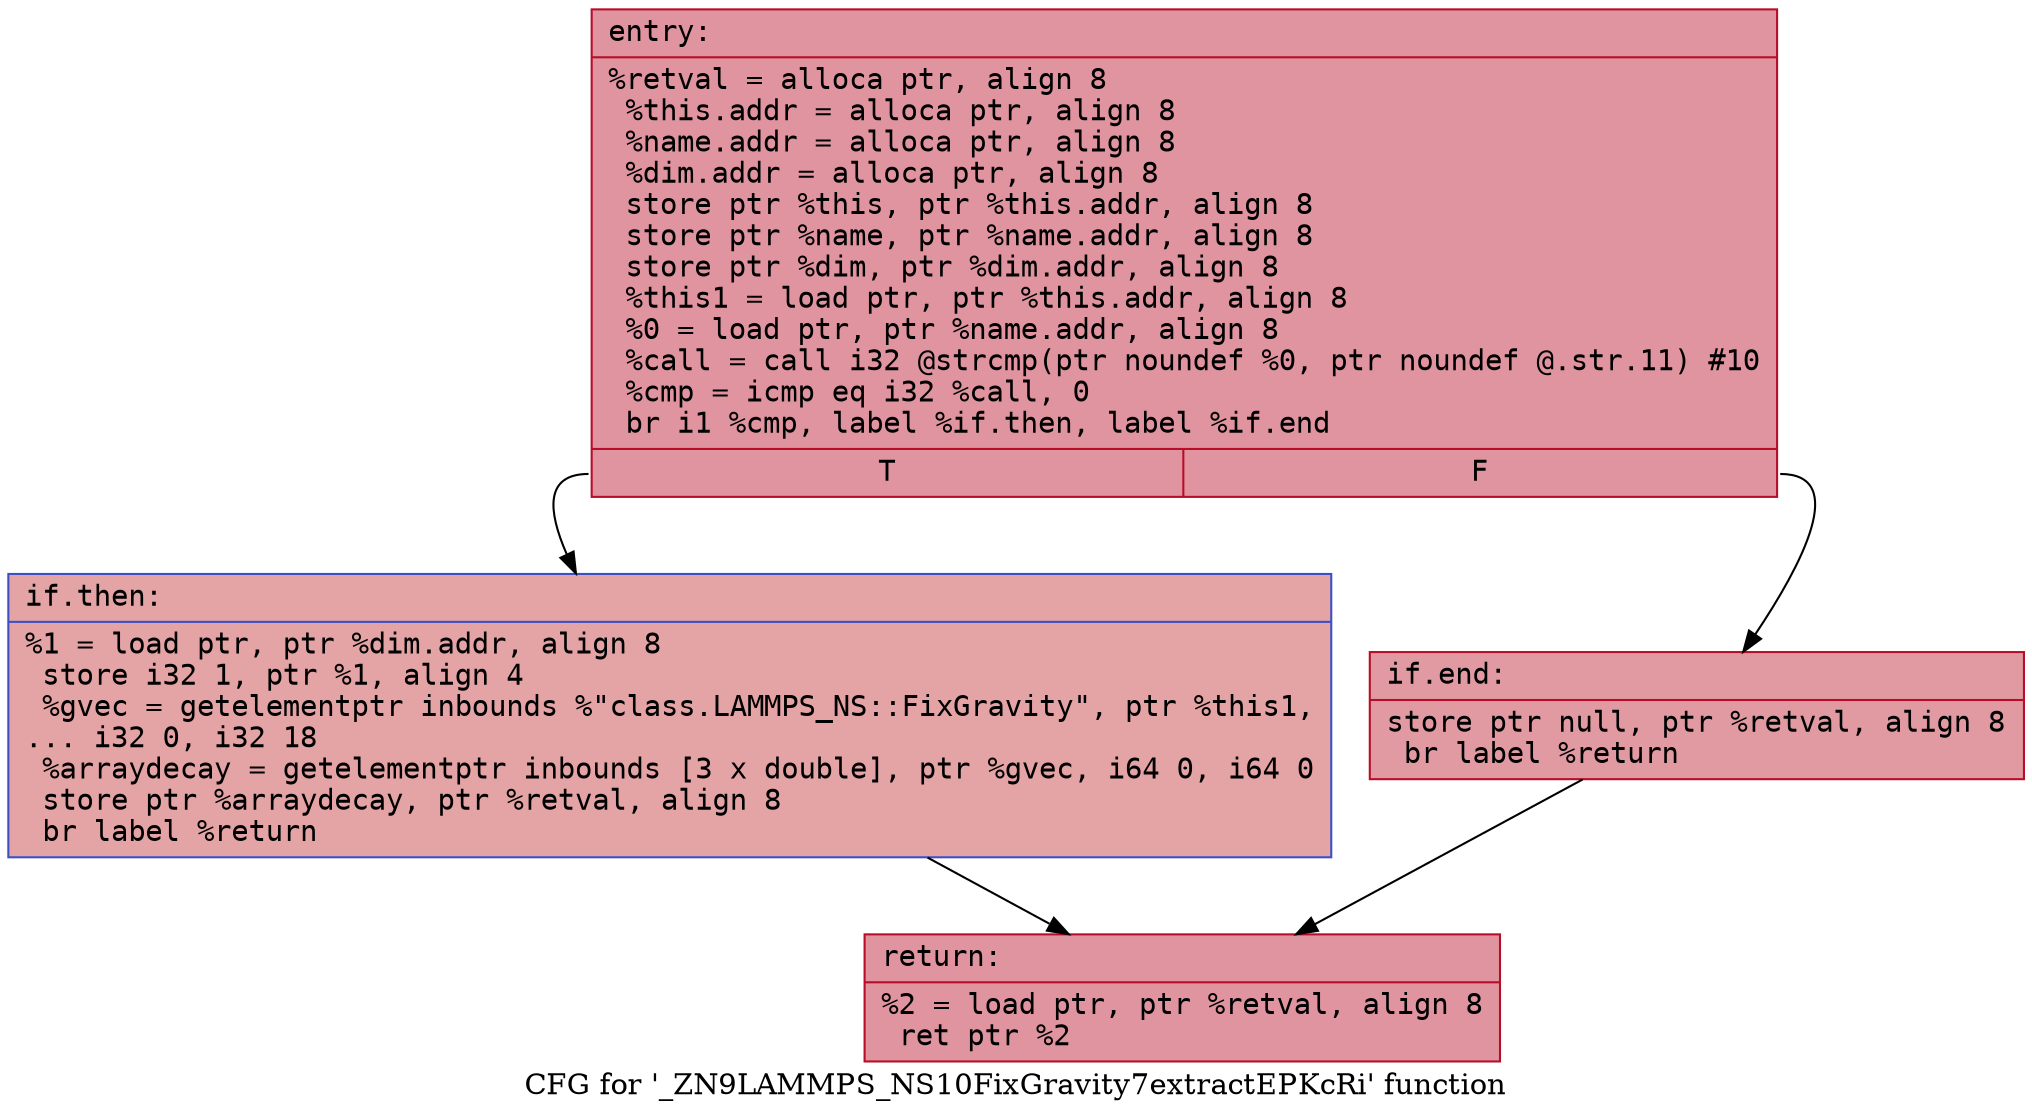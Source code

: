 digraph "CFG for '_ZN9LAMMPS_NS10FixGravity7extractEPKcRi' function" {
	label="CFG for '_ZN9LAMMPS_NS10FixGravity7extractEPKcRi' function";

	Node0x556d2fc89cd0 [shape=record,color="#b70d28ff", style=filled, fillcolor="#b70d2870" fontname="Courier",label="{entry:\l|  %retval = alloca ptr, align 8\l  %this.addr = alloca ptr, align 8\l  %name.addr = alloca ptr, align 8\l  %dim.addr = alloca ptr, align 8\l  store ptr %this, ptr %this.addr, align 8\l  store ptr %name, ptr %name.addr, align 8\l  store ptr %dim, ptr %dim.addr, align 8\l  %this1 = load ptr, ptr %this.addr, align 8\l  %0 = load ptr, ptr %name.addr, align 8\l  %call = call i32 @strcmp(ptr noundef %0, ptr noundef @.str.11) #10\l  %cmp = icmp eq i32 %call, 0\l  br i1 %cmp, label %if.then, label %if.end\l|{<s0>T|<s1>F}}"];
	Node0x556d2fc89cd0:s0 -> Node0x556d2fc8a3f0[tooltip="entry -> if.then\nProbability 37.50%" ];
	Node0x556d2fc89cd0:s1 -> Node0x556d2fc8a460[tooltip="entry -> if.end\nProbability 62.50%" ];
	Node0x556d2fc8a3f0 [shape=record,color="#3d50c3ff", style=filled, fillcolor="#c32e3170" fontname="Courier",label="{if.then:\l|  %1 = load ptr, ptr %dim.addr, align 8\l  store i32 1, ptr %1, align 4\l  %gvec = getelementptr inbounds %\"class.LAMMPS_NS::FixGravity\", ptr %this1,\l... i32 0, i32 18\l  %arraydecay = getelementptr inbounds [3 x double], ptr %gvec, i64 0, i64 0\l  store ptr %arraydecay, ptr %retval, align 8\l  br label %return\l}"];
	Node0x556d2fc8a3f0 -> Node0x556d2fc8aab0[tooltip="if.then -> return\nProbability 100.00%" ];
	Node0x556d2fc8a460 [shape=record,color="#b70d28ff", style=filled, fillcolor="#bb1b2c70" fontname="Courier",label="{if.end:\l|  store ptr null, ptr %retval, align 8\l  br label %return\l}"];
	Node0x556d2fc8a460 -> Node0x556d2fc8aab0[tooltip="if.end -> return\nProbability 100.00%" ];
	Node0x556d2fc8aab0 [shape=record,color="#b70d28ff", style=filled, fillcolor="#b70d2870" fontname="Courier",label="{return:\l|  %2 = load ptr, ptr %retval, align 8\l  ret ptr %2\l}"];
}
